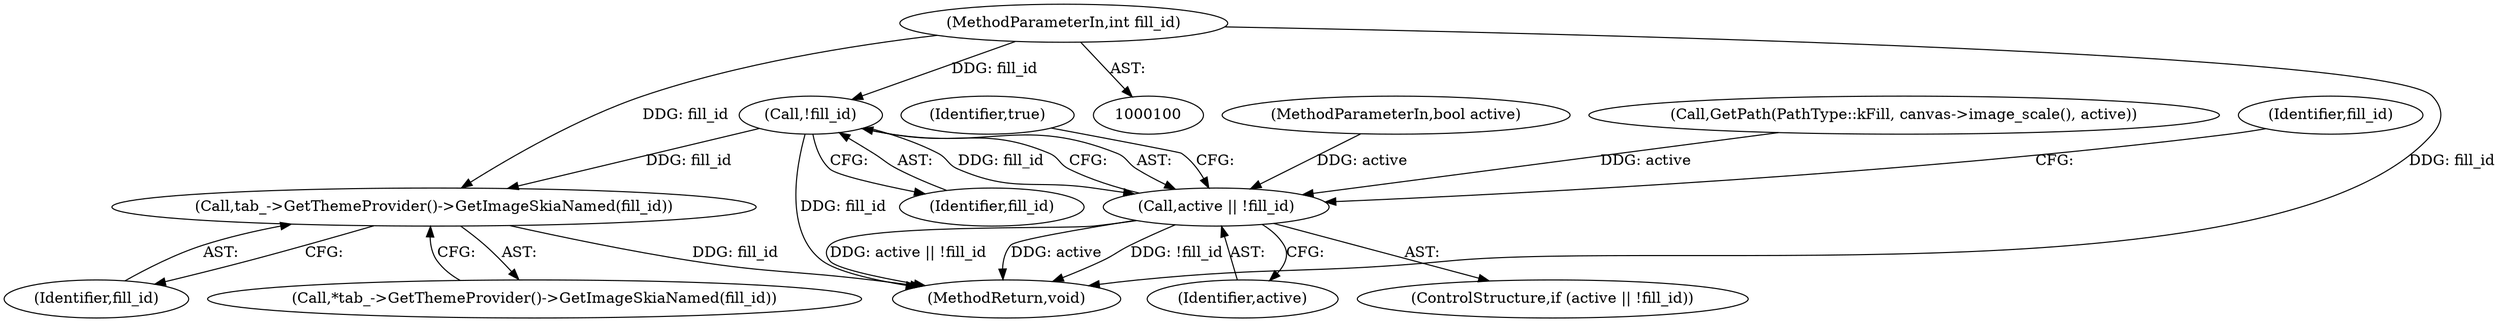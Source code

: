 digraph "1_Chrome_45d901b56f578a74b19ba0d10fa5c4c467f19303_8@del" {
"1000127" [label="(Call,!fill_id)"];
"1000106" [label="(MethodParameterIn,int fill_id)"];
"1000125" [label="(Call,active || !fill_id)"];
"1000152" [label="(Call,tab_->GetThemeProvider()->GetImageSkiaNamed(fill_id))"];
"1000127" [label="(Call,!fill_id)"];
"1000132" [label="(Identifier,true)"];
"1000106" [label="(MethodParameterIn,int fill_id)"];
"1000126" [label="(Identifier,active)"];
"1000102" [label="(MethodParameterIn,bool active)"];
"1000112" [label="(Call,GetPath(PathType::kFill, canvas->image_scale(), active))"];
"1000153" [label="(Identifier,fill_id)"];
"1000191" [label="(MethodReturn,void)"];
"1000124" [label="(ControlStructure,if (active || !fill_id))"];
"1000144" [label="(Identifier,fill_id)"];
"1000128" [label="(Identifier,fill_id)"];
"1000152" [label="(Call,tab_->GetThemeProvider()->GetImageSkiaNamed(fill_id))"];
"1000125" [label="(Call,active || !fill_id)"];
"1000151" [label="(Call,*tab_->GetThemeProvider()->GetImageSkiaNamed(fill_id))"];
"1000127" -> "1000125"  [label="AST: "];
"1000127" -> "1000128"  [label="CFG: "];
"1000128" -> "1000127"  [label="AST: "];
"1000125" -> "1000127"  [label="CFG: "];
"1000127" -> "1000191"  [label="DDG: fill_id"];
"1000127" -> "1000125"  [label="DDG: fill_id"];
"1000106" -> "1000127"  [label="DDG: fill_id"];
"1000127" -> "1000152"  [label="DDG: fill_id"];
"1000106" -> "1000100"  [label="AST: "];
"1000106" -> "1000191"  [label="DDG: fill_id"];
"1000106" -> "1000152"  [label="DDG: fill_id"];
"1000125" -> "1000124"  [label="AST: "];
"1000125" -> "1000126"  [label="CFG: "];
"1000126" -> "1000125"  [label="AST: "];
"1000132" -> "1000125"  [label="CFG: "];
"1000144" -> "1000125"  [label="CFG: "];
"1000125" -> "1000191"  [label="DDG: active || !fill_id"];
"1000125" -> "1000191"  [label="DDG: active"];
"1000125" -> "1000191"  [label="DDG: !fill_id"];
"1000112" -> "1000125"  [label="DDG: active"];
"1000102" -> "1000125"  [label="DDG: active"];
"1000152" -> "1000151"  [label="AST: "];
"1000152" -> "1000153"  [label="CFG: "];
"1000153" -> "1000152"  [label="AST: "];
"1000151" -> "1000152"  [label="CFG: "];
"1000152" -> "1000191"  [label="DDG: fill_id"];
}
